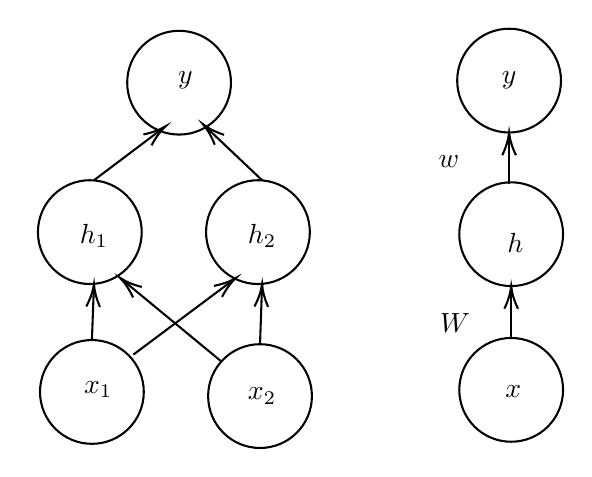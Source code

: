 

\tikzset{every picture/.style={line width=0.75pt}} %set default line width to 0.75pt

\begin{tikzpicture}[x=0.75pt,y=0.75pt,yscale=-1,xscale=1]
%uncomment if require: \path (0,311); %set diagram left start at 0, and has height of 311

%Shape: Circle [id:dp9670050296621862]
\draw   (159,99) .. controls (159,85.19) and (170.19,74) .. (184,74) .. controls (197.81,74) and (209,85.19) .. (209,99) .. controls (209,112.81) and (197.81,124) .. (184,124) .. controls (170.19,124) and (159,112.81) .. (159,99) -- cycle ;
%Shape: Circle [id:dp4168908267537763]
\draw   (116,171) .. controls (116,157.19) and (127.19,146) .. (141,146) .. controls (154.81,146) and (166,157.19) .. (166,171) .. controls (166,184.81) and (154.81,196) .. (141,196) .. controls (127.19,196) and (116,184.81) .. (116,171) -- cycle ;
%Shape: Circle [id:dp05122620984774029]
\draw   (197,171) .. controls (197,157.19) and (208.19,146) .. (222,146) .. controls (235.81,146) and (247,157.19) .. (247,171) .. controls (247,184.81) and (235.81,196) .. (222,196) .. controls (208.19,196) and (197,184.81) .. (197,171) -- cycle ;
%Shape: Circle [id:dp3775938737183049]
\draw   (117,248) .. controls (117,234.19) and (128.19,223) .. (142,223) .. controls (155.81,223) and (167,234.19) .. (167,248) .. controls (167,261.81) and (155.81,273) .. (142,273) .. controls (128.19,273) and (117,261.81) .. (117,248) -- cycle ;
%Shape: Circle [id:dp24074682910663836]
\draw   (198,250) .. controls (198,236.19) and (209.19,225) .. (223,225) .. controls (236.81,225) and (248,236.19) .. (248,250) .. controls (248,263.81) and (236.81,275) .. (223,275) .. controls (209.19,275) and (198,263.81) .. (198,250) -- cycle ;
%Shape: Circle [id:dp45197376241473264]
\draw   (318,98) .. controls (318,84.19) and (329.19,73) .. (343,73) .. controls (356.81,73) and (368,84.19) .. (368,98) .. controls (368,111.81) and (356.81,123) .. (343,123) .. controls (329.19,123) and (318,111.81) .. (318,98) -- cycle ;
%Shape: Circle [id:dp0024234701391929736]
\draw   (319,172) .. controls (319,158.19) and (330.19,147) .. (344,147) .. controls (357.81,147) and (369,158.19) .. (369,172) .. controls (369,185.81) and (357.81,197) .. (344,197) .. controls (330.19,197) and (319,185.81) .. (319,172) -- cycle ;
%Shape: Circle [id:dp2445855423211074]
\draw   (319,247) .. controls (319,233.19) and (330.19,222) .. (344,222) .. controls (357.81,222) and (369,233.19) .. (369,247) .. controls (369,260.81) and (357.81,272) .. (344,272) .. controls (330.19,272) and (319,260.81) .. (319,247) -- cycle ;
%Straight Lines [id:da8979998598096157]
\draw    (142,223) -- (142.93,198) ;
\draw [shift={(143,196)}, rotate = 452.12] [color={rgb, 255:red, 0; green, 0; blue, 0 }  ][line width=0.75]    (10.93,-3.29) .. controls (6.95,-1.4) and (3.31,-0.3) .. (0,0) .. controls (3.31,0.3) and (6.95,1.4) .. (10.93,3.29)   ;

%Straight Lines [id:da2733647310285743]
\draw    (143,146) -- (175.9,121.2) ;
\draw [shift={(177.5,120)}, rotate = 503] [color={rgb, 255:red, 0; green, 0; blue, 0 }  ][line width=0.75]    (10.93,-3.29) .. controls (6.95,-1.4) and (3.31,-0.3) .. (0,0) .. controls (3.31,0.3) and (6.95,1.4) .. (10.93,3.29)   ;

%Straight Lines [id:da2565371830117549]
\draw    (224,146) -- (196.95,120.38) ;
\draw [shift={(195.5,119)}, rotate = 403.45] [color={rgb, 255:red, 0; green, 0; blue, 0 }  ][line width=0.75]    (10.93,-3.29) .. controls (6.95,-1.4) and (3.31,-0.3) .. (0,0) .. controls (3.31,0.3) and (6.95,1.4) .. (10.93,3.29)   ;

%Straight Lines [id:da01609704104865406]
\draw    (223,225) -- (223.93,198) ;
\draw [shift={(224,196)}, rotate = 451.97] [color={rgb, 255:red, 0; green, 0; blue, 0 }  ][line width=0.75]    (10.93,-3.29) .. controls (6.95,-1.4) and (3.31,-0.3) .. (0,0) .. controls (3.31,0.3) and (6.95,1.4) .. (10.93,3.29)   ;

%Straight Lines [id:da5719660304309864]
\draw    (162,230) -- (209.9,194.2) ;
\draw [shift={(211.5,193)}, rotate = 503.22] [color={rgb, 255:red, 0; green, 0; blue, 0 }  ][line width=0.75]    (10.93,-3.29) .. controls (6.95,-1.4) and (3.31,-0.3) .. (0,0) .. controls (3.31,0.3) and (6.95,1.4) .. (10.93,3.29)   ;

%Straight Lines [id:da2960094448519832]
\draw    (204,233) -- (157.04,194.27) ;
\draw [shift={(155.5,193)}, rotate = 399.51] [color={rgb, 255:red, 0; green, 0; blue, 0 }  ][line width=0.75]    (10.93,-3.29) .. controls (6.95,-1.4) and (3.31,-0.3) .. (0,0) .. controls (3.31,0.3) and (6.95,1.4) .. (10.93,3.29)   ;

%Straight Lines [id:da3873201619155475]
\draw    (344,222) -- (344,199) ;
\draw [shift={(344,197)}, rotate = 450] [color={rgb, 255:red, 0; green, 0; blue, 0 }  ][line width=0.75]    (10.93,-3.29) .. controls (6.95,-1.4) and (3.31,-0.3) .. (0,0) .. controls (3.31,0.3) and (6.95,1.4) .. (10.93,3.29)   ;

%Straight Lines [id:da43751278888135303]
\draw    (343,148) -- (343,125) ;
\draw [shift={(343,123)}, rotate = 450] [color={rgb, 255:red, 0; green, 0; blue, 0 }  ][line width=0.75]    (10.93,-3.29) .. controls (6.95,-1.4) and (3.31,-0.3) .. (0,0) .. controls (3.31,0.3) and (6.95,1.4) .. (10.93,3.29)   ;


% Text Node
\draw (145,247) node   {$x_{1}$};
% Text Node
\draw (224,250) node   {$x_{2}$};
% Text Node
\draw (143,173) node   {$h_{1}$};
% Text Node
\draw (224,173) node   {$h_{2}$};
% Text Node
\draw (187,98) node   {$y$};
% Text Node
\draw (345,248) node   {$x$};
% Text Node
\draw (346,176) node   {$h$};
% Text Node
\draw (343,98) node   {$y$};
% Text Node
\draw (317,215) node   {$W$};
% Text Node
\draw (314,137) node   {$w$};


\end{tikzpicture}
